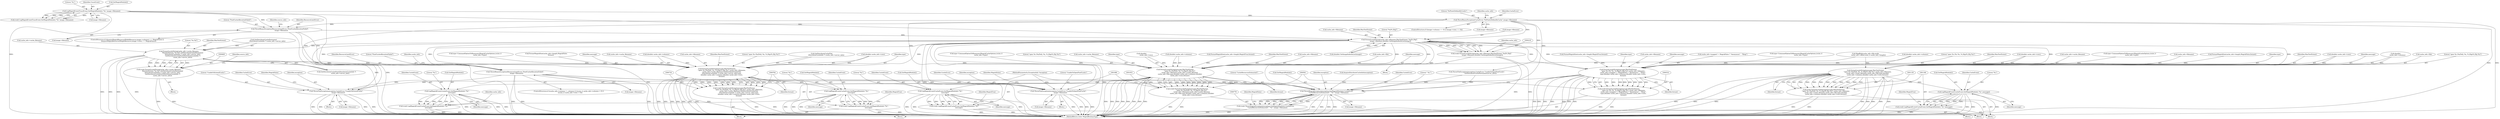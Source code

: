digraph "0_ImageMagick_4e81ce8b07219c69a9aeccb0f7f7b927ca6db74c_0@pointer" {
"1000201" [label="(Call,ThrowBinaryException(ResourceLimitError,\"PixelCacheAllocationFailed\",\n      image->filename))"];
"1000147" [label="(Call,LogMagickEvent(TraceEvent,GetMagickModule(),\"%s\",image->filename))"];
"1000166" [label="(Call,ThrowBinaryException(CacheError,\"NoPixelsDefinedInCache\",image->filename))"];
"1000219" [label="(Call,FormatLocaleString(cache_info->filename,MaxTextExtent,\"%s[%.20g]\",\n    image->filename,(double) GetImageIndexInList(image)))"];
"1000217" [label="(Call,(void) FormatLocaleString(cache_info->filename,MaxTextExtent,\"%s[%.20g]\",\n    image->filename,(double) GetImageIndexInList(image)))"];
"1000339" [label="(Call,ThrowBinaryException(ResourceLimitError,\"PixelCacheAllocationFailed\",\n      image->filename))"];
"1000779" [label="(Call,ThrowMagickException(exception,GetMagickModule(),CacheError,\n        \"CacheResourcesExhausted\",\"`%s'\",image->filename))"];
"1000777" [label="(Call,(void) ThrowMagickException(exception,GetMagickModule(),CacheError,\n        \"CacheResourcesExhausted\",\"`%s'\",image->filename))"];
"1000823" [label="(Call,ThrowFileException(exception,CacheError,\"UnableToOpenPixelCache\",\n        image->filename))"];
"1000850" [label="(Call,ThrowFileException(exception,CacheError,\"UnableToExtendCache\",\n        image->filename))"];
"1000533" [label="(Call,FormatLocaleString(message,MaxTextExtent,\n                    \"open %s (%s %s, %.20gx%.20g %s)\",cache_info->filename,\n                    cache_info->mapped != MagickFalse ? \"Anonymous\" : \"Heap\",\n                    type,(double) cache_info->columns,(double) cache_info->rows,\n                    format))"];
"1000531" [label="(Call,(void) FormatLocaleString(message,MaxTextExtent,\n                    \"open %s (%s %s, %.20gx%.20g %s)\",cache_info->filename,\n                    cache_info->mapped != MagickFalse ? \"Anonymous\" : \"Heap\",\n                    type,(double) cache_info->columns,(double) cache_info->rows,\n                    format))"];
"1000562" [label="(Call,LogMagickEvent(CacheEvent,GetMagickModule(),\"%s\",\n                    message))"];
"1000560" [label="(Call,(void) LogMagickEvent(CacheEvent,GetMagickModule(),\"%s\",\n                    message))"];
"1000670" [label="(Call,FormatLocaleString(cache_info->cache_filename,\n                MaxTextExtent,\"%s:%d\",GetDistributeCacheHostname(\n                (DistributeCacheInfo *) cache_info->server_info),\n                GetDistributeCachePort((DistributeCacheInfo *)\n                cache_info->server_info)))"];
"1000668" [label="(Call,(void) FormatLocaleString(cache_info->cache_filename,\n                MaxTextExtent,\"%s:%d\",GetDistributeCacheHostname(\n                (DistributeCacheInfo *) cache_info->server_info),\n                GetDistributeCachePort((DistributeCacheInfo *)\n                cache_info->server_info)))"];
"1000735" [label="(Call,FormatLocaleString(message,MaxTextExtent,\n                    \"open %s (%s[%d], %s, %.20gx%.20g %s)\",cache_info->filename,\n                    cache_info->cache_filename,GetDistributeCacheFile(\n                    (DistributeCacheInfo *) cache_info->server_info),type,\n                    (double) cache_info->columns,(double) cache_info->rows,\n                    format))"];
"1000733" [label="(Call,(void) FormatLocaleString(message,MaxTextExtent,\n                    \"open %s (%s[%d], %s, %.20gx%.20g %s)\",cache_info->filename,\n                    cache_info->cache_filename,GetDistributeCacheFile(\n                    (DistributeCacheInfo *) cache_info->server_info),type,\n                    (double) cache_info->columns,(double) cache_info->rows,\n                    format))"];
"1000765" [label="(Call,LogMagickEvent(CacheEvent,GetMagickModule(),\"%s\",\n                    message))"];
"1000763" [label="(Call,(void) LogMagickEvent(CacheEvent,GetMagickModule(),\"%s\",\n                    message))"];
"1001054" [label="(Call,FormatLocaleString(message,MaxTextExtent,\n                    \"open %s (%s[%d], %s, %.20gx%.20g %s)\",\n                    cache_info->filename,cache_info->cache_filename,\n                    cache_info->file,type,(double) cache_info->columns,(double)\n                    cache_info->rows,format))"];
"1001052" [label="(Call,(void) FormatLocaleString(message,MaxTextExtent,\n                    \"open %s (%s[%d], %s, %.20gx%.20g %s)\",\n                    cache_info->filename,cache_info->cache_filename,\n                    cache_info->file,type,(double) cache_info->columns,(double)\n                    cache_info->rows,format))"];
"1001081" [label="(Call,LogMagickEvent(CacheEvent,GetMagickModule(),\"%s\",\n                    message))"];
"1001079" [label="(Call,(void) LogMagickEvent(CacheEvent,GetMagickModule(),\"%s\",\n                    message))"];
"1001140" [label="(Call,FormatLocaleString(message,MaxTextExtent,\n        \"open %s (%s[%d], %s, %.20gx%.20g %s)\",cache_info->filename,\n        cache_info->cache_filename,cache_info->file,type,(double)\n        cache_info->columns,(double) cache_info->rows,format))"];
"1001138" [label="(Call,(void) FormatLocaleString(message,MaxTextExtent,\n        \"open %s (%s[%d], %s, %.20gx%.20g %s)\",cache_info->filename,\n        cache_info->cache_filename,cache_info->file,type,(double)\n        cache_info->columns,(double) cache_info->rows,format))"];
"1001167" [label="(Call,LogMagickEvent(CacheEvent,GetMagickModule(),\"%s\",message))"];
"1001165" [label="(Call,(void) LogMagickEvent(CacheEvent,GetMagickModule(),\"%s\",message))"];
"1000219" [label="(Call,FormatLocaleString(cache_info->filename,MaxTextExtent,\"%s[%.20g]\",\n    image->filename,(double) GetImageIndexInList(image)))"];
"1000824" [label="(Identifier,exception)"];
"1000780" [label="(Identifier,exception)"];
"1000150" [label="(Literal,\"%s\")"];
"1001054" [label="(Call,FormatLocaleString(message,MaxTextExtent,\n                    \"open %s (%s[%d], %s, %.20gx%.20g %s)\",\n                    cache_info->filename,cache_info->cache_filename,\n                    cache_info->file,type,(double) cache_info->columns,(double)\n                    cache_info->rows,format))"];
"1000598" [label="(Block,)"];
"1000851" [label="(Identifier,exception)"];
"1001147" [label="(Call,cache_info->cache_filename)"];
"1000777" [label="(Call,(void) ThrowMagickException(exception,GetMagickModule(),CacheError,\n        \"CacheResourcesExhausted\",\"`%s'\",image->filename))"];
"1000682" [label="(Call,GetDistributeCachePort((DistributeCacheInfo *)\n                cache_info->server_info))"];
"1001056" [label="(Identifier,MaxTextExtent)"];
"1001083" [label="(Call,GetMagickModule())"];
"1001140" [label="(Call,FormatLocaleString(message,MaxTextExtent,\n        \"open %s (%s[%d], %s, %.20gx%.20g %s)\",cache_info->filename,\n        cache_info->cache_filename,cache_info->file,type,(double)\n        cache_info->columns,(double) cache_info->rows,format))"];
"1001173" [label="(Identifier,MagickTrue)"];
"1000107" [label="(MethodParameterIn,ExceptionInfo *exception)"];
"1001085" [label="(Identifier,message)"];
"1001129" [label="(Call,type=CommandOptionToMnemonic(MagickCacheOptions,(ssize_t)\n        cache_info->type))"];
"1000831" [label="(Identifier,MagickFalse)"];
"1000154" [label="(ControlStructure,if ((image->columns == 0) || (image->rows == 0)))"];
"1000854" [label="(Call,image->filename)"];
"1001171" [label="(Identifier,message)"];
"1001058" [label="(Call,cache_info->filename)"];
"1000537" [label="(Call,cache_info->filename)"];
"1000853" [label="(Literal,\"UnableToExtendCache\")"];
"1000147" [label="(Call,LogMagickEvent(TraceEvent,GetMagickModule(),\"%s\",image->filename))"];
"1000534" [label="(Identifier,message)"];
"1000789" [label="(Identifier,MagickFalse)"];
"1000771" [label="(Identifier,MagickTrue)"];
"1000817" [label="(Block,)"];
"1000540" [label="(Call,cache_info->mapped != MagickFalse ? \"Anonymous\" : \"Heap\")"];
"1000228" [label="(Call,(double) GetImageIndexInList(image))"];
"1000549" [label="(Call,(double) cache_info->columns)"];
"1000676" [label="(Call,GetDistributeCacheHostname(\n                (DistributeCacheInfo *) cache_info->server_info))"];
"1000522" [label="(Call,type=CommandOptionToMnemonic(MagickCacheOptions,(ssize_t)\n                    cache_info->type))"];
"1000531" [label="(Call,(void) FormatLocaleString(message,MaxTextExtent,\n                    \"open %s (%s %s, %.20gx%.20g %s)\",cache_info->filename,\n                    cache_info->mapped != MagickFalse ? \"Anonymous\" : \"Heap\",\n                    type,(double) cache_info->columns,(double) cache_info->rows,\n                    format))"];
"1000185" [label="(ControlStructure,if ((AcquireMagickResource(WidthResource,image->columns) == MagickFalse) ||\n      (AcquireMagickResource(HeightResource,image->rows) == MagickFalse)))"];
"1000166" [label="(Call,ThrowBinaryException(CacheError,\"NoPixelsDefinedInCache\",image->filename))"];
"1000613" [label="(Call,AcquireDistributeCacheInfo(exception))"];
"1000674" [label="(Identifier,MaxTextExtent)"];
"1001144" [label="(Call,cache_info->filename)"];
"1000340" [label="(Identifier,ResourceLimitError)"];
"1000736" [label="(Identifier,message)"];
"1000559" [label="(Identifier,format)"];
"1001170" [label="(Literal,\"%s\")"];
"1001087" [label="(Identifier,MagickTrue)"];
"1001082" [label="(Identifier,CacheEvent)"];
"1000782" [label="(Identifier,CacheError)"];
"1000784" [label="(Literal,\"`%s'\")"];
"1001138" [label="(Call,(void) FormatLocaleString(message,MaxTextExtent,\n        \"open %s (%s[%d], %s, %.20gx%.20g %s)\",cache_info->filename,\n        cache_info->cache_filename,cache_info->file,type,(double)\n        cache_info->columns,(double) cache_info->rows,format))"];
"1000203" [label="(Literal,\"PixelCacheAllocationFailed\")"];
"1000148" [label="(Identifier,TraceEvent)"];
"1000339" [label="(Call,ThrowBinaryException(ResourceLimitError,\"PixelCacheAllocationFailed\",\n      image->filename))"];
"1000536" [label="(Literal,\"open %s (%s %s, %.20gx%.20g %s)\")"];
"1000535" [label="(Identifier,MaxTextExtent)"];
"1001123" [label="(Call,FormatMagickSize(cache_info->length,MagickFalse,format))"];
"1000671" [label="(Call,cache_info->cache_filename)"];
"1000167" [label="(Identifier,CacheError)"];
"1000742" [label="(Call,cache_info->cache_filename)"];
"1000569" [label="(Identifier,cache_info)"];
"1001167" [label="(Call,LogMagickEvent(CacheEvent,GetMagickModule(),\"%s\",message))"];
"1000149" [label="(Call,GetMagickModule())"];
"1000767" [label="(Call,GetMagickModule())"];
"1001084" [label="(Literal,\"%s\")"];
"1001064" [label="(Call,cache_info->file)"];
"1000769" [label="(Identifier,message)"];
"1000752" [label="(Call,(double) cache_info->columns)"];
"1000715" [label="(Block,)"];
"1000826" [label="(Literal,\"UnableToOpenPixelCache\")"];
"1000933" [label="(Call,MapBlob(cache_info->file,mode,\n            cache_info->offset,(size_t) cache_info->length))"];
"1000151" [label="(Call,image->filename)"];
"1001068" [label="(Call,(double) cache_info->columns)"];
"1000566" [label="(Identifier,message)"];
"1001174" [label="(MethodReturn,static MagickBooleanType)"];
"1000643" [label="(Block,)"];
"1001078" [label="(Identifier,format)"];
"1001153" [label="(Identifier,type)"];
"1000342" [label="(Call,image->filename)"];
"1001165" [label="(Call,(void) LogMagickEvent(CacheEvent,GetMagickModule(),\"%s\",message))"];
"1000217" [label="(Call,(void) FormatLocaleString(cache_info->filename,MaxTextExtent,\"%s[%.20g]\",\n    image->filename,(double) GetImageIndexInList(image)))"];
"1000762" [label="(Identifier,format)"];
"1000224" [label="(Literal,\"%s[%.20g]\")"];
"1000563" [label="(Identifier,CacheEvent)"];
"1000739" [label="(Call,cache_info->filename)"];
"1001142" [label="(Identifier,MaxTextExtent)"];
"1001159" [label="(Call,(double) cache_info->rows)"];
"1001055" [label="(Identifier,message)"];
"1001120" [label="(Block,)"];
"1000225" [label="(Call,image->filename)"];
"1000852" [label="(Identifier,CacheError)"];
"1000201" [label="(Call,ThrowBinaryException(ResourceLimitError,\"PixelCacheAllocationFailed\",\n      image->filename))"];
"1000850" [label="(Call,ThrowFileException(exception,CacheError,\"UnableToExtendCache\",\n        image->filename))"];
"1000317" [label="(ControlStructure,if ((cache_info->columns != columns) || ((ssize_t) cache_info->columns < 0) ||\n      ((ssize_t) cache_info->rows < 0)))"];
"1000825" [label="(Identifier,CacheError)"];
"1001043" [label="(Call,type=CommandOptionToMnemonic(MagickCacheOptions,(ssize_t)\n                    cache_info->type))"];
"1001169" [label="(Call,GetMagickModule())"];
"1000169" [label="(Call,image->filename)"];
"1000827" [label="(Call,image->filename)"];
"1000565" [label="(Literal,\"%s\")"];
"1000668" [label="(Call,(void) FormatLocaleString(cache_info->cache_filename,\n                MaxTextExtent,\"%s:%d\",GetDistributeCacheHostname(\n                (DistributeCacheInfo *) cache_info->server_info),\n                GetDistributeCachePort((DistributeCacheInfo *)\n                cache_info->server_info)))"];
"1000692" [label="(Identifier,source_info)"];
"1000168" [label="(Literal,\"NoPixelsDefinedInCache\")"];
"1000849" [label="(Block,)"];
"1000737" [label="(Identifier,MaxTextExtent)"];
"1000564" [label="(Call,GetMagickModule())"];
"1000783" [label="(Literal,\"CacheResourcesExhausted\")"];
"1001141" [label="(Identifier,message)"];
"1000738" [label="(Literal,\"open %s (%s[%d], %s, %.20gx%.20g %s)\")"];
"1001057" [label="(Literal,\"open %s (%s[%d], %s, %.20gx%.20g %s)\")"];
"1001081" [label="(Call,LogMagickEvent(CacheEvent,GetMagickModule(),\"%s\",\n                    message))"];
"1000560" [label="(Call,(void) LogMagickEvent(CacheEvent,GetMagickModule(),\"%s\",\n                    message))"];
"1001164" [label="(Identifier,format)"];
"1000220" [label="(Call,cache_info->filename)"];
"1000823" [label="(Call,ThrowFileException(exception,CacheError,\"UnableToOpenPixelCache\",\n        image->filename))"];
"1000223" [label="(Identifier,MaxTextExtent)"];
"1000513" [label="(Block,)"];
"1000234" [label="(Identifier,cache_info)"];
"1000757" [label="(Call,(double) cache_info->rows)"];
"1000202" [label="(Identifier,ResourceLimitError)"];
"1000766" [label="(Identifier,CacheEvent)"];
"1001168" [label="(Identifier,CacheEvent)"];
"1000779" [label="(Call,ThrowMagickException(exception,GetMagickModule(),CacheError,\n        \"CacheResourcesExhausted\",\"`%s'\",image->filename))"];
"1000768" [label="(Literal,\"%s\")"];
"1000781" [label="(Call,GetMagickModule())"];
"1000765" [label="(Call,LogMagickEvent(CacheEvent,GetMagickModule(),\"%s\",\n                    message))"];
"1001154" [label="(Call,(double)\n        cache_info->columns)"];
"1000745" [label="(Call,GetDistributeCacheFile(\n                    (DistributeCacheInfo *) cache_info->server_info))"];
"1001034" [label="(Block,)"];
"1000554" [label="(Call,(double) cache_info->rows)"];
"1000785" [label="(Call,image->filename)"];
"1000562" [label="(Call,LogMagickEvent(CacheEvent,GetMagickModule(),\"%s\",\n                    message))"];
"1001061" [label="(Call,cache_info->cache_filename)"];
"1000108" [label="(Block,)"];
"1000204" [label="(Call,image->filename)"];
"1000675" [label="(Literal,\"%s:%d\")"];
"1000751" [label="(Identifier,type)"];
"1000724" [label="(Call,type=CommandOptionToMnemonic(MagickCacheOptions,(ssize_t)\n                    cache_info->type))"];
"1001067" [label="(Identifier,type)"];
"1001079" [label="(Call,(void) LogMagickEvent(CacheEvent,GetMagickModule(),\"%s\",\n                    message))"];
"1000516" [label="(Call,FormatMagickSize(cache_info->length,MagickTrue,format))"];
"1001150" [label="(Call,cache_info->file)"];
"1001052" [label="(Call,(void) FormatLocaleString(message,MaxTextExtent,\n                    \"open %s (%s[%d], %s, %.20gx%.20g %s)\",\n                    cache_info->filename,cache_info->cache_filename,\n                    cache_info->file,type,(double) cache_info->columns,(double)\n                    cache_info->rows,format))"];
"1000670" [label="(Call,FormatLocaleString(cache_info->cache_filename,\n                MaxTextExtent,\"%s:%d\",GetDistributeCacheHostname(\n                (DistributeCacheInfo *) cache_info->server_info),\n                GetDistributeCachePort((DistributeCacheInfo *)\n                cache_info->server_info)))"];
"1001073" [label="(Call,(double)\n                    cache_info->rows)"];
"1000763" [label="(Call,(void) LogMagickEvent(CacheEvent,GetMagickModule(),\"%s\",\n                    message))"];
"1000858" [label="(Identifier,MagickFalse)"];
"1000632" [label="(Call,ThrowFileException(exception,CacheError,\"UnableToOpenPixelCache\",\n                GetDistributeCacheHostname(server_info)))"];
"1000533" [label="(Call,FormatLocaleString(message,MaxTextExtent,\n                    \"open %s (%s %s, %.20gx%.20g %s)\",cache_info->filename,\n                    cache_info->mapped != MagickFalse ? \"Anonymous\" : \"Heap\",\n                    type,(double) cache_info->columns,(double) cache_info->rows,\n                    format))"];
"1000341" [label="(Literal,\"PixelCacheAllocationFailed\")"];
"1000173" [label="(Identifier,cache_info)"];
"1000735" [label="(Call,FormatLocaleString(message,MaxTextExtent,\n                    \"open %s (%s[%d], %s, %.20gx%.20g %s)\",cache_info->filename,\n                    cache_info->cache_filename,GetDistributeCacheFile(\n                    (DistributeCacheInfo *) cache_info->server_info),type,\n                    (double) cache_info->columns,(double) cache_info->rows,\n                    format))"];
"1000208" [label="(Identifier,source_info)"];
"1000733" [label="(Call,(void) FormatLocaleString(message,MaxTextExtent,\n                    \"open %s (%s[%d], %s, %.20gx%.20g %s)\",cache_info->filename,\n                    cache_info->cache_filename,GetDistributeCacheFile(\n                    (DistributeCacheInfo *) cache_info->server_info),type,\n                    (double) cache_info->columns,(double) cache_info->rows,\n                    format))"];
"1001143" [label="(Literal,\"open %s (%s[%d], %s, %.20gx%.20g %s)\")"];
"1000347" [label="(Identifier,cache_info)"];
"1000548" [label="(Identifier,type)"];
"1000145" [label="(Call,(void) LogMagickEvent(TraceEvent,GetMagickModule(),\"%s\",image->filename))"];
"1000718" [label="(Call,FormatMagickSize(cache_info->length,MagickFalse,\n                    format))"];
"1001037" [label="(Call,FormatMagickSize(cache_info->length,MagickTrue,format))"];
"1000201" -> "1000185"  [label="AST: "];
"1000201" -> "1000204"  [label="CFG: "];
"1000202" -> "1000201"  [label="AST: "];
"1000203" -> "1000201"  [label="AST: "];
"1000204" -> "1000201"  [label="AST: "];
"1000208" -> "1000201"  [label="CFG: "];
"1000201" -> "1001174"  [label="DDG: "];
"1000201" -> "1001174"  [label="DDG: "];
"1000147" -> "1000201"  [label="DDG: "];
"1000166" -> "1000201"  [label="DDG: "];
"1000201" -> "1000219"  [label="DDG: "];
"1000201" -> "1000339"  [label="DDG: "];
"1000147" -> "1000145"  [label="AST: "];
"1000147" -> "1000151"  [label="CFG: "];
"1000148" -> "1000147"  [label="AST: "];
"1000149" -> "1000147"  [label="AST: "];
"1000150" -> "1000147"  [label="AST: "];
"1000151" -> "1000147"  [label="AST: "];
"1000145" -> "1000147"  [label="CFG: "];
"1000147" -> "1001174"  [label="DDG: "];
"1000147" -> "1001174"  [label="DDG: "];
"1000147" -> "1000145"  [label="DDG: "];
"1000147" -> "1000145"  [label="DDG: "];
"1000147" -> "1000145"  [label="DDG: "];
"1000147" -> "1000145"  [label="DDG: "];
"1000147" -> "1000166"  [label="DDG: "];
"1000147" -> "1000219"  [label="DDG: "];
"1000166" -> "1000154"  [label="AST: "];
"1000166" -> "1000169"  [label="CFG: "];
"1000167" -> "1000166"  [label="AST: "];
"1000168" -> "1000166"  [label="AST: "];
"1000169" -> "1000166"  [label="AST: "];
"1000173" -> "1000166"  [label="CFG: "];
"1000166" -> "1001174"  [label="DDG: "];
"1000166" -> "1001174"  [label="DDG: "];
"1000166" -> "1000219"  [label="DDG: "];
"1000166" -> "1000632"  [label="DDG: "];
"1000166" -> "1000779"  [label="DDG: "];
"1000166" -> "1000823"  [label="DDG: "];
"1000166" -> "1000850"  [label="DDG: "];
"1000219" -> "1000217"  [label="AST: "];
"1000219" -> "1000228"  [label="CFG: "];
"1000220" -> "1000219"  [label="AST: "];
"1000223" -> "1000219"  [label="AST: "];
"1000224" -> "1000219"  [label="AST: "];
"1000225" -> "1000219"  [label="AST: "];
"1000228" -> "1000219"  [label="AST: "];
"1000217" -> "1000219"  [label="CFG: "];
"1000219" -> "1001174"  [label="DDG: "];
"1000219" -> "1001174"  [label="DDG: "];
"1000219" -> "1001174"  [label="DDG: "];
"1000219" -> "1001174"  [label="DDG: "];
"1000219" -> "1000217"  [label="DDG: "];
"1000219" -> "1000217"  [label="DDG: "];
"1000219" -> "1000217"  [label="DDG: "];
"1000219" -> "1000217"  [label="DDG: "];
"1000219" -> "1000217"  [label="DDG: "];
"1000228" -> "1000219"  [label="DDG: "];
"1000219" -> "1000339"  [label="DDG: "];
"1000219" -> "1000533"  [label="DDG: "];
"1000219" -> "1000533"  [label="DDG: "];
"1000219" -> "1000670"  [label="DDG: "];
"1000219" -> "1000735"  [label="DDG: "];
"1000219" -> "1000779"  [label="DDG: "];
"1000219" -> "1000823"  [label="DDG: "];
"1000219" -> "1000850"  [label="DDG: "];
"1000219" -> "1001054"  [label="DDG: "];
"1000219" -> "1001054"  [label="DDG: "];
"1000219" -> "1001140"  [label="DDG: "];
"1000219" -> "1001140"  [label="DDG: "];
"1000217" -> "1000108"  [label="AST: "];
"1000218" -> "1000217"  [label="AST: "];
"1000234" -> "1000217"  [label="CFG: "];
"1000217" -> "1001174"  [label="DDG: "];
"1000217" -> "1001174"  [label="DDG: "];
"1000339" -> "1000317"  [label="AST: "];
"1000339" -> "1000342"  [label="CFG: "];
"1000340" -> "1000339"  [label="AST: "];
"1000341" -> "1000339"  [label="AST: "];
"1000342" -> "1000339"  [label="AST: "];
"1000347" -> "1000339"  [label="CFG: "];
"1000339" -> "1001174"  [label="DDG: "];
"1000339" -> "1001174"  [label="DDG: "];
"1000339" -> "1001174"  [label="DDG: "];
"1000339" -> "1000779"  [label="DDG: "];
"1000339" -> "1000823"  [label="DDG: "];
"1000339" -> "1000850"  [label="DDG: "];
"1000779" -> "1000777"  [label="AST: "];
"1000779" -> "1000785"  [label="CFG: "];
"1000780" -> "1000779"  [label="AST: "];
"1000781" -> "1000779"  [label="AST: "];
"1000782" -> "1000779"  [label="AST: "];
"1000783" -> "1000779"  [label="AST: "];
"1000784" -> "1000779"  [label="AST: "];
"1000785" -> "1000779"  [label="AST: "];
"1000777" -> "1000779"  [label="CFG: "];
"1000779" -> "1001174"  [label="DDG: "];
"1000779" -> "1001174"  [label="DDG: "];
"1000779" -> "1001174"  [label="DDG: "];
"1000779" -> "1001174"  [label="DDG: "];
"1000779" -> "1000777"  [label="DDG: "];
"1000779" -> "1000777"  [label="DDG: "];
"1000779" -> "1000777"  [label="DDG: "];
"1000779" -> "1000777"  [label="DDG: "];
"1000779" -> "1000777"  [label="DDG: "];
"1000779" -> "1000777"  [label="DDG: "];
"1000613" -> "1000779"  [label="DDG: "];
"1000632" -> "1000779"  [label="DDG: "];
"1000632" -> "1000779"  [label="DDG: "];
"1000107" -> "1000779"  [label="DDG: "];
"1000777" -> "1000598"  [label="AST: "];
"1000778" -> "1000777"  [label="AST: "];
"1000789" -> "1000777"  [label="CFG: "];
"1000777" -> "1001174"  [label="DDG: "];
"1000777" -> "1001174"  [label="DDG: "];
"1000823" -> "1000817"  [label="AST: "];
"1000823" -> "1000827"  [label="CFG: "];
"1000824" -> "1000823"  [label="AST: "];
"1000825" -> "1000823"  [label="AST: "];
"1000826" -> "1000823"  [label="AST: "];
"1000827" -> "1000823"  [label="AST: "];
"1000831" -> "1000823"  [label="CFG: "];
"1000823" -> "1001174"  [label="DDG: "];
"1000823" -> "1001174"  [label="DDG: "];
"1000823" -> "1001174"  [label="DDG: "];
"1000823" -> "1001174"  [label="DDG: "];
"1000107" -> "1000823"  [label="DDG: "];
"1000850" -> "1000849"  [label="AST: "];
"1000850" -> "1000854"  [label="CFG: "];
"1000851" -> "1000850"  [label="AST: "];
"1000852" -> "1000850"  [label="AST: "];
"1000853" -> "1000850"  [label="AST: "];
"1000854" -> "1000850"  [label="AST: "];
"1000858" -> "1000850"  [label="CFG: "];
"1000850" -> "1001174"  [label="DDG: "];
"1000850" -> "1001174"  [label="DDG: "];
"1000850" -> "1001174"  [label="DDG: "];
"1000850" -> "1001174"  [label="DDG: "];
"1000107" -> "1000850"  [label="DDG: "];
"1000533" -> "1000531"  [label="AST: "];
"1000533" -> "1000559"  [label="CFG: "];
"1000534" -> "1000533"  [label="AST: "];
"1000535" -> "1000533"  [label="AST: "];
"1000536" -> "1000533"  [label="AST: "];
"1000537" -> "1000533"  [label="AST: "];
"1000540" -> "1000533"  [label="AST: "];
"1000548" -> "1000533"  [label="AST: "];
"1000549" -> "1000533"  [label="AST: "];
"1000554" -> "1000533"  [label="AST: "];
"1000559" -> "1000533"  [label="AST: "];
"1000531" -> "1000533"  [label="CFG: "];
"1000533" -> "1001174"  [label="DDG: "];
"1000533" -> "1001174"  [label="DDG: "];
"1000533" -> "1001174"  [label="DDG: "];
"1000533" -> "1001174"  [label="DDG: "];
"1000533" -> "1001174"  [label="DDG: "];
"1000533" -> "1001174"  [label="DDG: "];
"1000533" -> "1001174"  [label="DDG: "];
"1000533" -> "1000531"  [label="DDG: "];
"1000533" -> "1000531"  [label="DDG: "];
"1000533" -> "1000531"  [label="DDG: "];
"1000533" -> "1000531"  [label="DDG: "];
"1000533" -> "1000531"  [label="DDG: "];
"1000533" -> "1000531"  [label="DDG: "];
"1000533" -> "1000531"  [label="DDG: "];
"1000533" -> "1000531"  [label="DDG: "];
"1000533" -> "1000531"  [label="DDG: "];
"1000522" -> "1000533"  [label="DDG: "];
"1000549" -> "1000533"  [label="DDG: "];
"1000554" -> "1000533"  [label="DDG: "];
"1000516" -> "1000533"  [label="DDG: "];
"1000533" -> "1000562"  [label="DDG: "];
"1000531" -> "1000513"  [label="AST: "];
"1000532" -> "1000531"  [label="AST: "];
"1000561" -> "1000531"  [label="CFG: "];
"1000531" -> "1001174"  [label="DDG: "];
"1000531" -> "1001174"  [label="DDG: "];
"1000562" -> "1000560"  [label="AST: "];
"1000562" -> "1000566"  [label="CFG: "];
"1000563" -> "1000562"  [label="AST: "];
"1000564" -> "1000562"  [label="AST: "];
"1000565" -> "1000562"  [label="AST: "];
"1000566" -> "1000562"  [label="AST: "];
"1000560" -> "1000562"  [label="CFG: "];
"1000562" -> "1001174"  [label="DDG: "];
"1000562" -> "1001174"  [label="DDG: "];
"1000562" -> "1001174"  [label="DDG: "];
"1000562" -> "1000560"  [label="DDG: "];
"1000562" -> "1000560"  [label="DDG: "];
"1000562" -> "1000560"  [label="DDG: "];
"1000562" -> "1000560"  [label="DDG: "];
"1000560" -> "1000513"  [label="AST: "];
"1000561" -> "1000560"  [label="AST: "];
"1000569" -> "1000560"  [label="CFG: "];
"1000560" -> "1001174"  [label="DDG: "];
"1000560" -> "1001174"  [label="DDG: "];
"1000670" -> "1000668"  [label="AST: "];
"1000670" -> "1000682"  [label="CFG: "];
"1000671" -> "1000670"  [label="AST: "];
"1000674" -> "1000670"  [label="AST: "];
"1000675" -> "1000670"  [label="AST: "];
"1000676" -> "1000670"  [label="AST: "];
"1000682" -> "1000670"  [label="AST: "];
"1000668" -> "1000670"  [label="CFG: "];
"1000670" -> "1001174"  [label="DDG: "];
"1000670" -> "1001174"  [label="DDG: "];
"1000670" -> "1001174"  [label="DDG: "];
"1000670" -> "1001174"  [label="DDG: "];
"1000670" -> "1000668"  [label="DDG: "];
"1000670" -> "1000668"  [label="DDG: "];
"1000670" -> "1000668"  [label="DDG: "];
"1000670" -> "1000668"  [label="DDG: "];
"1000670" -> "1000668"  [label="DDG: "];
"1000676" -> "1000670"  [label="DDG: "];
"1000682" -> "1000670"  [label="DDG: "];
"1000670" -> "1000735"  [label="DDG: "];
"1000670" -> "1000735"  [label="DDG: "];
"1000668" -> "1000643"  [label="AST: "];
"1000669" -> "1000668"  [label="AST: "];
"1000692" -> "1000668"  [label="CFG: "];
"1000668" -> "1001174"  [label="DDG: "];
"1000668" -> "1001174"  [label="DDG: "];
"1000735" -> "1000733"  [label="AST: "];
"1000735" -> "1000762"  [label="CFG: "];
"1000736" -> "1000735"  [label="AST: "];
"1000737" -> "1000735"  [label="AST: "];
"1000738" -> "1000735"  [label="AST: "];
"1000739" -> "1000735"  [label="AST: "];
"1000742" -> "1000735"  [label="AST: "];
"1000745" -> "1000735"  [label="AST: "];
"1000751" -> "1000735"  [label="AST: "];
"1000752" -> "1000735"  [label="AST: "];
"1000757" -> "1000735"  [label="AST: "];
"1000762" -> "1000735"  [label="AST: "];
"1000733" -> "1000735"  [label="CFG: "];
"1000735" -> "1001174"  [label="DDG: "];
"1000735" -> "1001174"  [label="DDG: "];
"1000735" -> "1001174"  [label="DDG: "];
"1000735" -> "1001174"  [label="DDG: "];
"1000735" -> "1001174"  [label="DDG: "];
"1000735" -> "1001174"  [label="DDG: "];
"1000735" -> "1001174"  [label="DDG: "];
"1000735" -> "1001174"  [label="DDG: "];
"1000735" -> "1000733"  [label="DDG: "];
"1000735" -> "1000733"  [label="DDG: "];
"1000735" -> "1000733"  [label="DDG: "];
"1000735" -> "1000733"  [label="DDG: "];
"1000735" -> "1000733"  [label="DDG: "];
"1000735" -> "1000733"  [label="DDG: "];
"1000735" -> "1000733"  [label="DDG: "];
"1000735" -> "1000733"  [label="DDG: "];
"1000735" -> "1000733"  [label="DDG: "];
"1000735" -> "1000733"  [label="DDG: "];
"1000745" -> "1000735"  [label="DDG: "];
"1000724" -> "1000735"  [label="DDG: "];
"1000752" -> "1000735"  [label="DDG: "];
"1000757" -> "1000735"  [label="DDG: "];
"1000718" -> "1000735"  [label="DDG: "];
"1000735" -> "1000765"  [label="DDG: "];
"1000733" -> "1000715"  [label="AST: "];
"1000734" -> "1000733"  [label="AST: "];
"1000764" -> "1000733"  [label="CFG: "];
"1000733" -> "1001174"  [label="DDG: "];
"1000733" -> "1001174"  [label="DDG: "];
"1000765" -> "1000763"  [label="AST: "];
"1000765" -> "1000769"  [label="CFG: "];
"1000766" -> "1000765"  [label="AST: "];
"1000767" -> "1000765"  [label="AST: "];
"1000768" -> "1000765"  [label="AST: "];
"1000769" -> "1000765"  [label="AST: "];
"1000763" -> "1000765"  [label="CFG: "];
"1000765" -> "1001174"  [label="DDG: "];
"1000765" -> "1001174"  [label="DDG: "];
"1000765" -> "1001174"  [label="DDG: "];
"1000765" -> "1000763"  [label="DDG: "];
"1000765" -> "1000763"  [label="DDG: "];
"1000765" -> "1000763"  [label="DDG: "];
"1000765" -> "1000763"  [label="DDG: "];
"1000763" -> "1000715"  [label="AST: "];
"1000764" -> "1000763"  [label="AST: "];
"1000771" -> "1000763"  [label="CFG: "];
"1000763" -> "1001174"  [label="DDG: "];
"1000763" -> "1001174"  [label="DDG: "];
"1001054" -> "1001052"  [label="AST: "];
"1001054" -> "1001078"  [label="CFG: "];
"1001055" -> "1001054"  [label="AST: "];
"1001056" -> "1001054"  [label="AST: "];
"1001057" -> "1001054"  [label="AST: "];
"1001058" -> "1001054"  [label="AST: "];
"1001061" -> "1001054"  [label="AST: "];
"1001064" -> "1001054"  [label="AST: "];
"1001067" -> "1001054"  [label="AST: "];
"1001068" -> "1001054"  [label="AST: "];
"1001073" -> "1001054"  [label="AST: "];
"1001078" -> "1001054"  [label="AST: "];
"1001052" -> "1001054"  [label="CFG: "];
"1001054" -> "1001174"  [label="DDG: "];
"1001054" -> "1001174"  [label="DDG: "];
"1001054" -> "1001174"  [label="DDG: "];
"1001054" -> "1001174"  [label="DDG: "];
"1001054" -> "1001174"  [label="DDG: "];
"1001054" -> "1001174"  [label="DDG: "];
"1001054" -> "1001174"  [label="DDG: "];
"1001054" -> "1001174"  [label="DDG: "];
"1001054" -> "1001052"  [label="DDG: "];
"1001054" -> "1001052"  [label="DDG: "];
"1001054" -> "1001052"  [label="DDG: "];
"1001054" -> "1001052"  [label="DDG: "];
"1001054" -> "1001052"  [label="DDG: "];
"1001054" -> "1001052"  [label="DDG: "];
"1001054" -> "1001052"  [label="DDG: "];
"1001054" -> "1001052"  [label="DDG: "];
"1001054" -> "1001052"  [label="DDG: "];
"1001054" -> "1001052"  [label="DDG: "];
"1000933" -> "1001054"  [label="DDG: "];
"1001043" -> "1001054"  [label="DDG: "];
"1001068" -> "1001054"  [label="DDG: "];
"1001073" -> "1001054"  [label="DDG: "];
"1001037" -> "1001054"  [label="DDG: "];
"1001054" -> "1001081"  [label="DDG: "];
"1001052" -> "1001034"  [label="AST: "];
"1001053" -> "1001052"  [label="AST: "];
"1001080" -> "1001052"  [label="CFG: "];
"1001052" -> "1001174"  [label="DDG: "];
"1001052" -> "1001174"  [label="DDG: "];
"1001081" -> "1001079"  [label="AST: "];
"1001081" -> "1001085"  [label="CFG: "];
"1001082" -> "1001081"  [label="AST: "];
"1001083" -> "1001081"  [label="AST: "];
"1001084" -> "1001081"  [label="AST: "];
"1001085" -> "1001081"  [label="AST: "];
"1001079" -> "1001081"  [label="CFG: "];
"1001081" -> "1001174"  [label="DDG: "];
"1001081" -> "1001174"  [label="DDG: "];
"1001081" -> "1001174"  [label="DDG: "];
"1001081" -> "1001079"  [label="DDG: "];
"1001081" -> "1001079"  [label="DDG: "];
"1001081" -> "1001079"  [label="DDG: "];
"1001081" -> "1001079"  [label="DDG: "];
"1001079" -> "1001034"  [label="AST: "];
"1001080" -> "1001079"  [label="AST: "];
"1001087" -> "1001079"  [label="CFG: "];
"1001079" -> "1001174"  [label="DDG: "];
"1001079" -> "1001174"  [label="DDG: "];
"1001140" -> "1001138"  [label="AST: "];
"1001140" -> "1001164"  [label="CFG: "];
"1001141" -> "1001140"  [label="AST: "];
"1001142" -> "1001140"  [label="AST: "];
"1001143" -> "1001140"  [label="AST: "];
"1001144" -> "1001140"  [label="AST: "];
"1001147" -> "1001140"  [label="AST: "];
"1001150" -> "1001140"  [label="AST: "];
"1001153" -> "1001140"  [label="AST: "];
"1001154" -> "1001140"  [label="AST: "];
"1001159" -> "1001140"  [label="AST: "];
"1001164" -> "1001140"  [label="AST: "];
"1001138" -> "1001140"  [label="CFG: "];
"1001140" -> "1001174"  [label="DDG: "];
"1001140" -> "1001174"  [label="DDG: "];
"1001140" -> "1001174"  [label="DDG: "];
"1001140" -> "1001174"  [label="DDG: "];
"1001140" -> "1001174"  [label="DDG: "];
"1001140" -> "1001174"  [label="DDG: "];
"1001140" -> "1001174"  [label="DDG: "];
"1001140" -> "1001174"  [label="DDG: "];
"1001140" -> "1001138"  [label="DDG: "];
"1001140" -> "1001138"  [label="DDG: "];
"1001140" -> "1001138"  [label="DDG: "];
"1001140" -> "1001138"  [label="DDG: "];
"1001140" -> "1001138"  [label="DDG: "];
"1001140" -> "1001138"  [label="DDG: "];
"1001140" -> "1001138"  [label="DDG: "];
"1001140" -> "1001138"  [label="DDG: "];
"1001140" -> "1001138"  [label="DDG: "];
"1001140" -> "1001138"  [label="DDG: "];
"1000933" -> "1001140"  [label="DDG: "];
"1001129" -> "1001140"  [label="DDG: "];
"1001154" -> "1001140"  [label="DDG: "];
"1001159" -> "1001140"  [label="DDG: "];
"1001123" -> "1001140"  [label="DDG: "];
"1001140" -> "1001167"  [label="DDG: "];
"1001138" -> "1001120"  [label="AST: "];
"1001139" -> "1001138"  [label="AST: "];
"1001166" -> "1001138"  [label="CFG: "];
"1001138" -> "1001174"  [label="DDG: "];
"1001138" -> "1001174"  [label="DDG: "];
"1001167" -> "1001165"  [label="AST: "];
"1001167" -> "1001171"  [label="CFG: "];
"1001168" -> "1001167"  [label="AST: "];
"1001169" -> "1001167"  [label="AST: "];
"1001170" -> "1001167"  [label="AST: "];
"1001171" -> "1001167"  [label="AST: "];
"1001165" -> "1001167"  [label="CFG: "];
"1001167" -> "1001174"  [label="DDG: "];
"1001167" -> "1001174"  [label="DDG: "];
"1001167" -> "1001174"  [label="DDG: "];
"1001167" -> "1001165"  [label="DDG: "];
"1001167" -> "1001165"  [label="DDG: "];
"1001167" -> "1001165"  [label="DDG: "];
"1001167" -> "1001165"  [label="DDG: "];
"1001165" -> "1001120"  [label="AST: "];
"1001166" -> "1001165"  [label="AST: "];
"1001173" -> "1001165"  [label="CFG: "];
"1001165" -> "1001174"  [label="DDG: "];
"1001165" -> "1001174"  [label="DDG: "];
}
